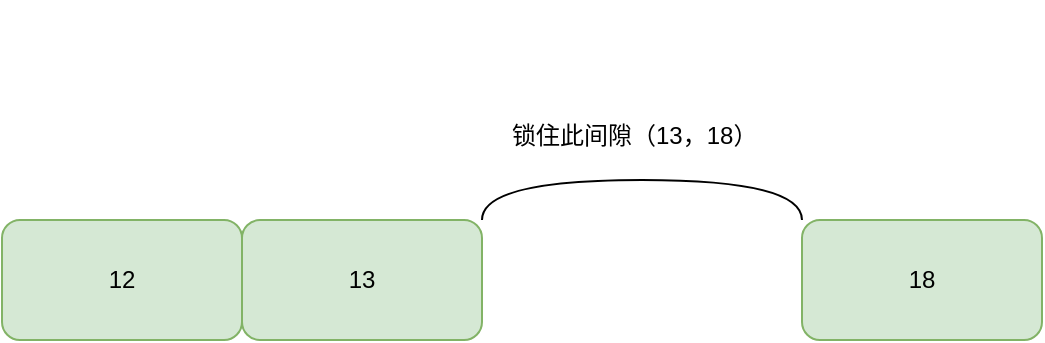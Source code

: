 <mxfile version="21.6.9" type="github">
  <diagram name="第 1 页" id="ZBeE-IGXtggiBX4HHx17">
    <mxGraphModel dx="954" dy="2238" grid="1" gridSize="10" guides="1" tooltips="1" connect="1" arrows="0" fold="1" page="1" pageScale="1" pageWidth="827" pageHeight="1169" math="0" shadow="0">
      <root>
        <mxCell id="0" />
        <mxCell id="1" parent="0" />
        <mxCell id="BCmyFM5ReoBiYYHbd89F-8" value="12" style="rounded=1;whiteSpace=wrap;html=1;fillColor=#d5e8d4;strokeColor=#82b366;" vertex="1" parent="1">
          <mxGeometry x="90" y="640" width="120" height="60" as="geometry" />
        </mxCell>
        <mxCell id="BCmyFM5ReoBiYYHbd89F-15" style="edgeStyle=orthogonalEdgeStyle;curved=1;rounded=0;orthogonalLoop=1;jettySize=auto;html=1;exitX=1;exitY=0;exitDx=0;exitDy=0;entryX=0;entryY=0;entryDx=0;entryDy=0;startArrow=none;startFill=0;endArrow=none;endFill=0;" edge="1" parent="1" source="BCmyFM5ReoBiYYHbd89F-9" target="BCmyFM5ReoBiYYHbd89F-10">
          <mxGeometry relative="1" as="geometry" />
        </mxCell>
        <mxCell id="BCmyFM5ReoBiYYHbd89F-9" value="13" style="rounded=1;whiteSpace=wrap;html=1;fillColor=#d5e8d4;strokeColor=#82b366;" vertex="1" parent="1">
          <mxGeometry x="210" y="640" width="120" height="60" as="geometry" />
        </mxCell>
        <mxCell id="BCmyFM5ReoBiYYHbd89F-10" value="18" style="rounded=1;whiteSpace=wrap;html=1;fillColor=#d5e8d4;strokeColor=#82b366;" vertex="1" parent="1">
          <mxGeometry x="490" y="640" width="120" height="60" as="geometry" />
        </mxCell>
        <mxCell id="BCmyFM5ReoBiYYHbd89F-16" value="&lt;h1&gt;&lt;br&gt;&lt;/h1&gt;&lt;div&gt;锁住此间隙（13，18）&lt;/div&gt;" style="text;html=1;strokeColor=none;fillColor=none;spacing=5;spacingTop=-20;whiteSpace=wrap;overflow=hidden;rounded=0;" vertex="1" parent="1">
          <mxGeometry x="340" y="540" width="156" height="70" as="geometry" />
        </mxCell>
      </root>
    </mxGraphModel>
  </diagram>
</mxfile>

